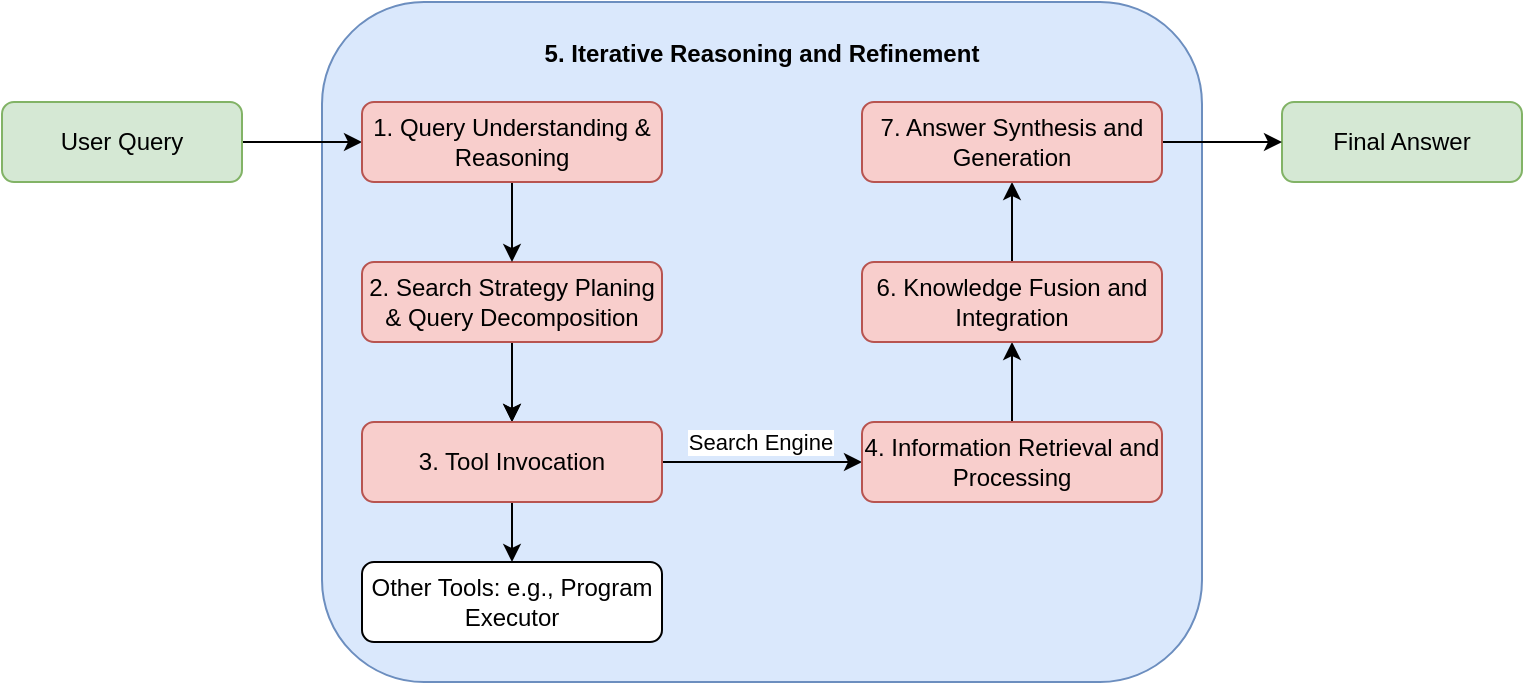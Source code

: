 <mxfile version="22.0.1" type="device">
  <diagram id="C5RBs43oDa-KdzZeNtuy" name="Page-1">
    <mxGraphModel dx="890" dy="772" grid="1" gridSize="10" guides="1" tooltips="1" connect="1" arrows="1" fold="1" page="1" pageScale="1" pageWidth="827" pageHeight="1169" math="0" shadow="0">
      <root>
        <mxCell id="WIyWlLk6GJQsqaUBKTNV-0" />
        <mxCell id="WIyWlLk6GJQsqaUBKTNV-1" parent="WIyWlLk6GJQsqaUBKTNV-0" />
        <mxCell id="n9MUzERvoZnC5CXapIJr-37" value="&lt;b&gt;5. Iterative Reasoning and Refinement&lt;/b&gt;&lt;div&gt;&lt;b&gt;&lt;br&gt;&lt;/b&gt;&lt;/div&gt;&lt;div&gt;&lt;b&gt;&lt;br&gt;&lt;/b&gt;&lt;/div&gt;&lt;div&gt;&lt;b&gt;&lt;br&gt;&lt;/b&gt;&lt;/div&gt;&lt;div&gt;&lt;b&gt;&lt;br&gt;&lt;/b&gt;&lt;/div&gt;&lt;div&gt;&lt;b&gt;&lt;br&gt;&lt;/b&gt;&lt;/div&gt;&lt;div&gt;&lt;b&gt;&lt;br&gt;&lt;/b&gt;&lt;/div&gt;&lt;div&gt;&lt;b&gt;&lt;br&gt;&lt;/b&gt;&lt;/div&gt;&lt;div&gt;&lt;b&gt;&lt;br&gt;&lt;/b&gt;&lt;/div&gt;&lt;div&gt;&lt;b&gt;&lt;br&gt;&lt;/b&gt;&lt;/div&gt;&lt;div&gt;&lt;b&gt;&lt;br&gt;&lt;/b&gt;&lt;/div&gt;&lt;div&gt;&lt;b&gt;&lt;br&gt;&lt;/b&gt;&lt;/div&gt;&lt;div&gt;&lt;b&gt;&lt;br&gt;&lt;/b&gt;&lt;/div&gt;&lt;div&gt;&lt;b&gt;&lt;br&gt;&lt;/b&gt;&lt;/div&gt;&lt;div&gt;&lt;b&gt;&lt;br&gt;&lt;/b&gt;&lt;/div&gt;&lt;div&gt;&lt;b&gt;&lt;br&gt;&lt;/b&gt;&lt;/div&gt;&lt;div&gt;&lt;b&gt;&lt;br&gt;&lt;/b&gt;&lt;/div&gt;&lt;div&gt;&lt;br&gt;&lt;/div&gt;&lt;div&gt;&lt;br&gt;&lt;/div&gt;&lt;div&gt;&lt;br&gt;&lt;/div&gt;&lt;div&gt;&lt;br&gt;&lt;/div&gt;" style="rounded=1;whiteSpace=wrap;html=1;fontSize=12;glass=0;strokeWidth=1;shadow=0;fillColor=#dae8fc;strokeColor=#6c8ebf;" parent="WIyWlLk6GJQsqaUBKTNV-1" vertex="1">
          <mxGeometry x="190" y="120" width="440" height="340" as="geometry" />
        </mxCell>
        <mxCell id="8wlraPvE_QkQ7jVfX8kE-14" value="" style="edgeStyle=orthogonalEdgeStyle;rounded=0;orthogonalLoop=1;jettySize=auto;html=1;" edge="1" parent="WIyWlLk6GJQsqaUBKTNV-1" source="WIyWlLk6GJQsqaUBKTNV-3" target="8wlraPvE_QkQ7jVfX8kE-1">
          <mxGeometry relative="1" as="geometry" />
        </mxCell>
        <mxCell id="WIyWlLk6GJQsqaUBKTNV-3" value="User Query" style="rounded=1;whiteSpace=wrap;html=1;fontSize=12;glass=0;strokeWidth=1;shadow=0;fillColor=#d5e8d4;strokeColor=#82b366;" parent="WIyWlLk6GJQsqaUBKTNV-1" vertex="1">
          <mxGeometry x="30" y="170" width="120" height="40" as="geometry" />
        </mxCell>
        <mxCell id="n9MUzERvoZnC5CXapIJr-5" value="" style="edgeStyle=orthogonalEdgeStyle;rounded=0;orthogonalLoop=1;jettySize=auto;html=1;" parent="WIyWlLk6GJQsqaUBKTNV-1" source="WIyWlLk6GJQsqaUBKTNV-12" target="n9MUzERvoZnC5CXapIJr-4" edge="1">
          <mxGeometry relative="1" as="geometry" />
        </mxCell>
        <mxCell id="8wlraPvE_QkQ7jVfX8kE-12" value="" style="edgeStyle=orthogonalEdgeStyle;rounded=0;orthogonalLoop=1;jettySize=auto;html=1;" edge="1" parent="WIyWlLk6GJQsqaUBKTNV-1" source="WIyWlLk6GJQsqaUBKTNV-12" target="n9MUzERvoZnC5CXapIJr-4">
          <mxGeometry relative="1" as="geometry" />
        </mxCell>
        <mxCell id="WIyWlLk6GJQsqaUBKTNV-12" value="2. Search Strategy Planing &amp;amp; Query Decomposition" style="rounded=1;whiteSpace=wrap;html=1;fontSize=12;glass=0;strokeWidth=1;shadow=0;fillColor=#f8cecc;strokeColor=#b85450;" parent="WIyWlLk6GJQsqaUBKTNV-1" vertex="1">
          <mxGeometry x="210" y="250" width="150" height="40" as="geometry" />
        </mxCell>
        <mxCell id="8wlraPvE_QkQ7jVfX8kE-6" value="" style="edgeStyle=orthogonalEdgeStyle;rounded=0;orthogonalLoop=1;jettySize=auto;html=1;entryX=0;entryY=0.5;entryDx=0;entryDy=0;exitX=1;exitY=0.5;exitDx=0;exitDy=0;" edge="1" parent="WIyWlLk6GJQsqaUBKTNV-1" source="n9MUzERvoZnC5CXapIJr-4" target="n9MUzERvoZnC5CXapIJr-34">
          <mxGeometry relative="1" as="geometry">
            <mxPoint x="460" y="190" as="targetPoint" />
            <Array as="points">
              <mxPoint x="380" y="350" />
              <mxPoint x="380" y="350" />
            </Array>
          </mxGeometry>
        </mxCell>
        <mxCell id="8wlraPvE_QkQ7jVfX8kE-17" value="Search Engine" style="edgeLabel;html=1;align=center;verticalAlign=middle;resizable=0;points=[];" vertex="1" connectable="0" parent="8wlraPvE_QkQ7jVfX8kE-6">
          <mxGeometry x="-0.114" y="1" relative="1" as="geometry">
            <mxPoint x="4" y="-9" as="offset" />
          </mxGeometry>
        </mxCell>
        <mxCell id="8wlraPvE_QkQ7jVfX8kE-15" value="" style="edgeStyle=orthogonalEdgeStyle;rounded=0;orthogonalLoop=1;jettySize=auto;html=1;" edge="1" parent="WIyWlLk6GJQsqaUBKTNV-1" source="n9MUzERvoZnC5CXapIJr-4" target="n9MUzERvoZnC5CXapIJr-27">
          <mxGeometry relative="1" as="geometry" />
        </mxCell>
        <mxCell id="n9MUzERvoZnC5CXapIJr-4" value="3. Tool Invocation" style="rounded=1;whiteSpace=wrap;html=1;fontSize=12;glass=0;strokeWidth=1;shadow=0;fillColor=#f8cecc;strokeColor=#b85450;" parent="WIyWlLk6GJQsqaUBKTNV-1" vertex="1">
          <mxGeometry x="210" y="330" width="150" height="40" as="geometry" />
        </mxCell>
        <mxCell id="n9MUzERvoZnC5CXapIJr-27" value="Other Tools: e.g., Program Executor" style="rounded=1;whiteSpace=wrap;html=1;fontSize=12;glass=0;strokeWidth=1;shadow=0;" parent="WIyWlLk6GJQsqaUBKTNV-1" vertex="1">
          <mxGeometry x="210" y="400" width="150" height="40" as="geometry" />
        </mxCell>
        <mxCell id="n9MUzERvoZnC5CXapIJr-31" value="Final Answer" style="rounded=1;whiteSpace=wrap;html=1;fontSize=12;glass=0;strokeWidth=1;shadow=0;fillColor=#d5e8d4;strokeColor=#82b366;" parent="WIyWlLk6GJQsqaUBKTNV-1" vertex="1">
          <mxGeometry x="670" y="170" width="120" height="40" as="geometry" />
        </mxCell>
        <mxCell id="8wlraPvE_QkQ7jVfX8kE-13" value="" style="edgeStyle=orthogonalEdgeStyle;rounded=0;orthogonalLoop=1;jettySize=auto;html=1;" edge="1" parent="WIyWlLk6GJQsqaUBKTNV-1" source="n9MUzERvoZnC5CXapIJr-34" target="8wlraPvE_QkQ7jVfX8kE-7">
          <mxGeometry relative="1" as="geometry" />
        </mxCell>
        <mxCell id="n9MUzERvoZnC5CXapIJr-34" value="4. Information Retrieval and Processing" style="rounded=1;whiteSpace=wrap;html=1;fontSize=12;glass=0;strokeWidth=1;shadow=0;fillColor=#f8cecc;strokeColor=#b85450;" parent="WIyWlLk6GJQsqaUBKTNV-1" vertex="1">
          <mxGeometry x="460" y="330" width="150" height="40" as="geometry" />
        </mxCell>
        <mxCell id="8wlraPvE_QkQ7jVfX8kE-3" value="" style="edgeStyle=orthogonalEdgeStyle;rounded=0;orthogonalLoop=1;jettySize=auto;html=1;" edge="1" parent="WIyWlLk6GJQsqaUBKTNV-1" source="8wlraPvE_QkQ7jVfX8kE-1" target="WIyWlLk6GJQsqaUBKTNV-12">
          <mxGeometry relative="1" as="geometry" />
        </mxCell>
        <mxCell id="8wlraPvE_QkQ7jVfX8kE-1" value="1. Query Understanding &amp;amp; Reasoning" style="rounded=1;whiteSpace=wrap;html=1;fontSize=12;glass=0;strokeWidth=1;shadow=0;fillColor=#f8cecc;strokeColor=#b85450;" vertex="1" parent="WIyWlLk6GJQsqaUBKTNV-1">
          <mxGeometry x="210" y="170" width="150" height="40" as="geometry" />
        </mxCell>
        <mxCell id="8wlraPvE_QkQ7jVfX8kE-10" value="" style="edgeStyle=orthogonalEdgeStyle;rounded=0;orthogonalLoop=1;jettySize=auto;html=1;" edge="1" parent="WIyWlLk6GJQsqaUBKTNV-1" source="8wlraPvE_QkQ7jVfX8kE-7" target="8wlraPvE_QkQ7jVfX8kE-8">
          <mxGeometry relative="1" as="geometry" />
        </mxCell>
        <mxCell id="8wlraPvE_QkQ7jVfX8kE-7" value="6. Knowledge Fusion and Integration" style="rounded=1;whiteSpace=wrap;html=1;fontSize=12;glass=0;strokeWidth=1;shadow=0;fillColor=#f8cecc;strokeColor=#b85450;" vertex="1" parent="WIyWlLk6GJQsqaUBKTNV-1">
          <mxGeometry x="460" y="250" width="150" height="40" as="geometry" />
        </mxCell>
        <mxCell id="8wlraPvE_QkQ7jVfX8kE-11" value="" style="edgeStyle=orthogonalEdgeStyle;rounded=0;orthogonalLoop=1;jettySize=auto;html=1;" edge="1" parent="WIyWlLk6GJQsqaUBKTNV-1" source="8wlraPvE_QkQ7jVfX8kE-8" target="n9MUzERvoZnC5CXapIJr-31">
          <mxGeometry relative="1" as="geometry" />
        </mxCell>
        <mxCell id="8wlraPvE_QkQ7jVfX8kE-8" value="7. Answer Synthesis and Generation" style="rounded=1;whiteSpace=wrap;html=1;fontSize=12;glass=0;strokeWidth=1;shadow=0;fillColor=#f8cecc;strokeColor=#b85450;" vertex="1" parent="WIyWlLk6GJQsqaUBKTNV-1">
          <mxGeometry x="460" y="170" width="150" height="40" as="geometry" />
        </mxCell>
      </root>
    </mxGraphModel>
  </diagram>
</mxfile>
